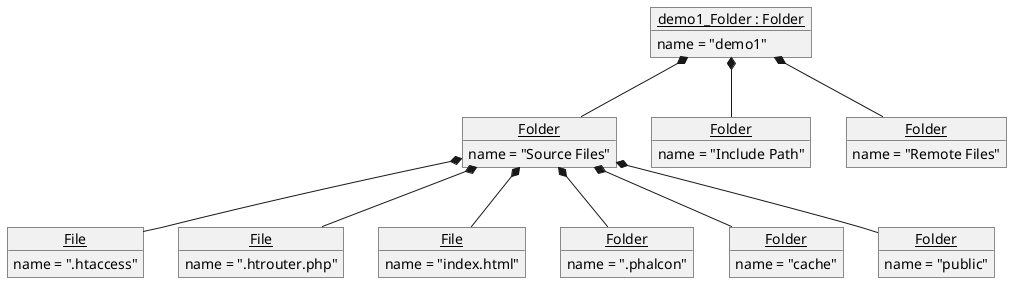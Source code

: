 @startuml
'https://plantuml.com/class-diagram

object "<u>File</u>" as subFi_htaccess{
    name = ".htaccess"
}

object "<u>File</u>" as subFi_htrouter{
    name = ".htrouter.php"
}

object "<u>File</u>" as subFi_index{
    name = "index.html"
}



object "<u>Folder</u>" as phaF{
    name = ".phalcon"
}
object "<u>Folder</u>" as cchF{
    name = "cache"
}
object "<u>Folder</u>" as pubF{
    name = "public"
}



object "<u>Folder</u>" as srcF{
    name = "Source Files"
}

object "<u>Folder</u>" as incP{
    name = "Include Path"
}

object "<u>Folder</u>" as remF{
    name = "Remote Files"
}

object "<u>demo1_Folder : Folder</u>" as demF{
    name = "demo1"
}

srcF *-- subFi_htaccess
srcF *-- subFi_htrouter
srcF *-- subFi_index

srcF *-- phaF
srcF *-- cchF
srcF *-- pubF


demF *-- srcF
demF *-- incP
demF *-- remF

@enduml
